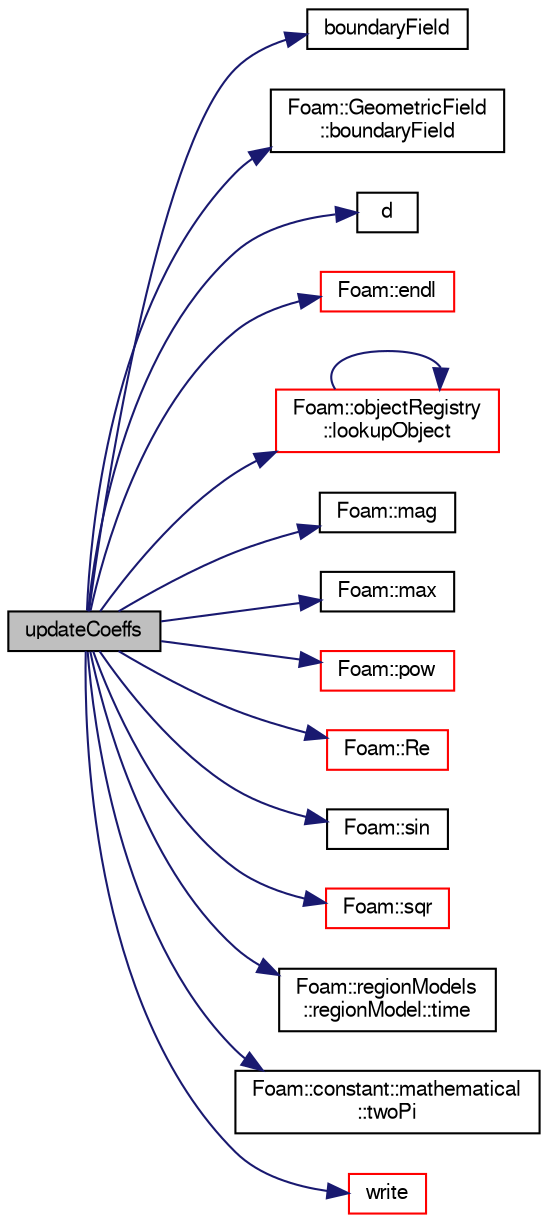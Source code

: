 digraph "updateCoeffs"
{
  bgcolor="transparent";
  edge [fontname="FreeSans",fontsize="10",labelfontname="FreeSans",labelfontsize="10"];
  node [fontname="FreeSans",fontsize="10",shape=record];
  rankdir="LR";
  Node95 [label="updateCoeffs",height=0.2,width=0.4,color="black", fillcolor="grey75", style="filled", fontcolor="black"];
  Node95 -> Node96 [color="midnightblue",fontsize="10",style="solid",fontname="FreeSans"];
  Node96 [label="boundaryField",height=0.2,width=0.4,color="black",URL="$a38171.html#add1ce21d07963eec9c9e492fa6bf5c4a"];
  Node95 -> Node97 [color="midnightblue",fontsize="10",style="solid",fontname="FreeSans"];
  Node97 [label="Foam::GeometricField\l::boundaryField",height=0.2,width=0.4,color="black",URL="$a22434.html#a3c6c1a789b48ea0c5e8bff64f9c14f2d",tooltip="Return reference to GeometricBoundaryField. "];
  Node95 -> Node98 [color="midnightblue",fontsize="10",style="solid",fontname="FreeSans"];
  Node98 [label="d",height=0.2,width=0.4,color="black",URL="$a38951.html#aa182a9055736468dd160f12649a01fd1"];
  Node95 -> Node99 [color="midnightblue",fontsize="10",style="solid",fontname="FreeSans"];
  Node99 [label="Foam::endl",height=0.2,width=0.4,color="red",URL="$a21124.html#a2db8fe02a0d3909e9351bb4275b23ce4",tooltip="Add newline and flush stream. "];
  Node95 -> Node101 [color="midnightblue",fontsize="10",style="solid",fontname="FreeSans"];
  Node101 [label="Foam::objectRegistry\l::lookupObject",height=0.2,width=0.4,color="red",URL="$a26326.html#a8b49296f8410366342c524250612c2aa",tooltip="Lookup and return the object of the given Type. "];
  Node101 -> Node101 [color="midnightblue",fontsize="10",style="solid",fontname="FreeSans"];
  Node95 -> Node153 [color="midnightblue",fontsize="10",style="solid",fontname="FreeSans"];
  Node153 [label="Foam::mag",height=0.2,width=0.4,color="black",URL="$a21124.html#a929da2a3fdcf3dacbbe0487d3a330dae"];
  Node95 -> Node154 [color="midnightblue",fontsize="10",style="solid",fontname="FreeSans"];
  Node154 [label="Foam::max",height=0.2,width=0.4,color="black",URL="$a21124.html#ac993e906cf2774ae77e666bc24e81733"];
  Node95 -> Node107 [color="midnightblue",fontsize="10",style="solid",fontname="FreeSans"];
  Node107 [label="Foam::pow",height=0.2,width=0.4,color="red",URL="$a21124.html#a7500c8e9d27a442adc75e287de074c7c"];
  Node95 -> Node155 [color="midnightblue",fontsize="10",style="solid",fontname="FreeSans"];
  Node155 [label="Foam::Re",height=0.2,width=0.4,color="red",URL="$a21124.html#affa366970bcbe0f7ccf7c85557a3e12b"];
  Node95 -> Node158 [color="midnightblue",fontsize="10",style="solid",fontname="FreeSans"];
  Node158 [label="Foam::sin",height=0.2,width=0.4,color="black",URL="$a21124.html#a4517d680df5510934705011b30dcefa6"];
  Node95 -> Node159 [color="midnightblue",fontsize="10",style="solid",fontname="FreeSans"];
  Node159 [label="Foam::sqr",height=0.2,width=0.4,color="red",URL="$a21124.html#a277dc11c581d53826ab5090b08f3b17b"];
  Node95 -> Node160 [color="midnightblue",fontsize="10",style="solid",fontname="FreeSans"];
  Node160 [label="Foam::regionModels\l::regionModel::time",height=0.2,width=0.4,color="black",URL="$a28998.html#a1ed86245b170b9f651f62650b1827500",tooltip="Return the reference to the time database. "];
  Node95 -> Node161 [color="midnightblue",fontsize="10",style="solid",fontname="FreeSans"];
  Node161 [label="Foam::constant::mathematical\l::twoPi",height=0.2,width=0.4,color="black",URL="$a21162.html#a7574b446d33e802339e1708574670c00"];
  Node95 -> Node162 [color="midnightblue",fontsize="10",style="solid",fontname="FreeSans"];
  Node162 [label="write",height=0.2,width=0.4,color="red",URL="$a29026.html#a293fdfec8bdfbd5c3913ab4c9f3454ff",tooltip="Write. "];
}
